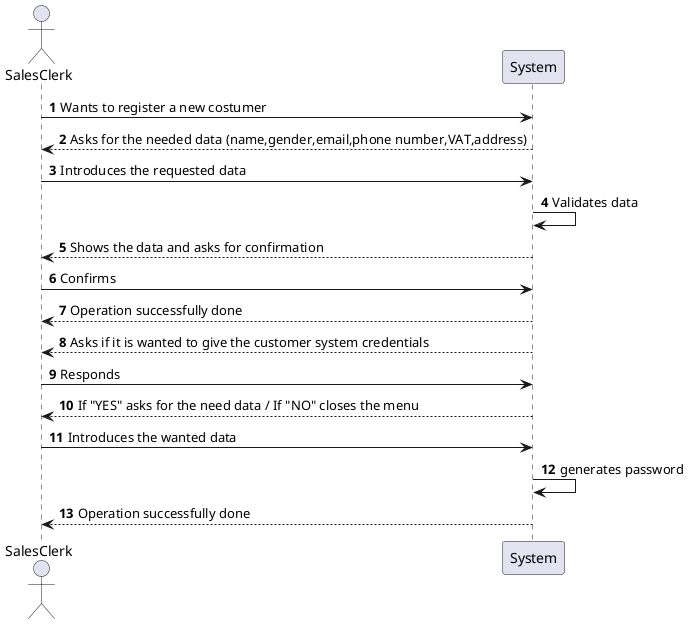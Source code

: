 @startuml
'https://plantuml.com/sequence-diagram

autonumber

actor SalesClerk

SalesClerk -> System: Wants to register a new costumer

System --> SalesClerk: Asks for the needed data (name,gender,email,phone number,VAT,address)

SalesClerk -> System : Introduces the requested data

System -> System : Validates data
System --> SalesClerk : Shows the data and asks for confirmation

SalesClerk -> System : Confirms
System --> SalesClerk : Operation successfully done
System --> SalesClerk : Asks if it is wanted to give the customer system credentials

SalesClerk -> System : Responds
System --> SalesClerk : If "YES" asks for the need data / If "NO" closes the menu

SalesClerk -> System : Introduces the wanted data

System -> System : generates password
System --> SalesClerk : Operation successfully done
@enduml